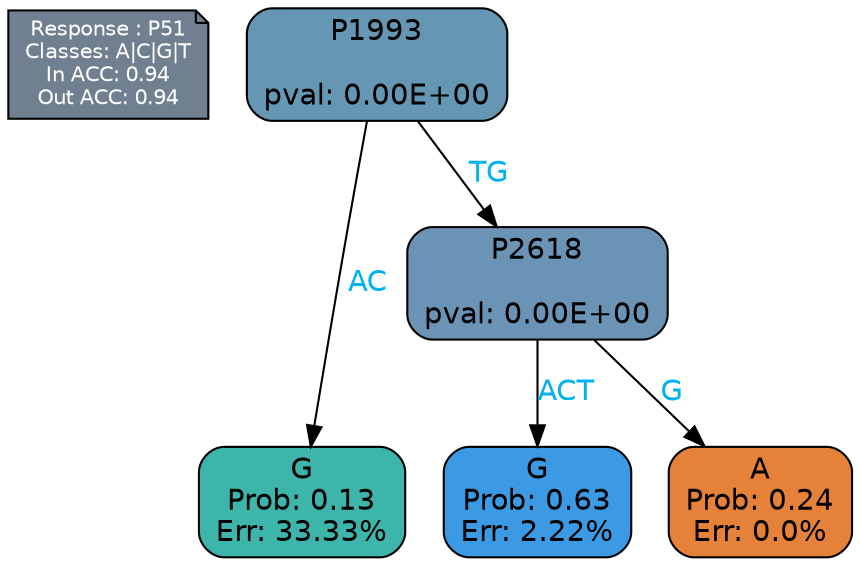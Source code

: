 digraph Tree {
node [shape=box, style="filled, rounded", color="black", fontname=helvetica] ;
graph [ranksep=equally, splines=polylines, bgcolor=transparent, dpi=600] ;
edge [fontname=helvetica] ;
LEGEND [label="Response : P51
Classes: A|C|G|T
In ACC: 0.94
Out ACC: 0.94
",shape=note,align=left,style=filled,fillcolor="slategray",fontcolor="white",fontsize=10];1 [label="P1993

pval: 0.00E+00", fillcolor="#6597b4"] ;
2 [label="G
Prob: 0.13
Err: 33.33%", fillcolor="#3db5ab"] ;
3 [label="P2618

pval: 0.00E+00", fillcolor="#6a93b5"] ;
4 [label="G
Prob: 0.63
Err: 2.22%", fillcolor="#3c9ae5"] ;
5 [label="A
Prob: 0.24
Err: 0.0%", fillcolor="#e58139"] ;
1 -> 2 [label="AC",fontcolor=deepskyblue2] ;
1 -> 3 [label="TG",fontcolor=deepskyblue2] ;
3 -> 4 [label="ACT",fontcolor=deepskyblue2] ;
3 -> 5 [label="G",fontcolor=deepskyblue2] ;
{rank = same; 2;4;5;}{rank = same; LEGEND;1;}}